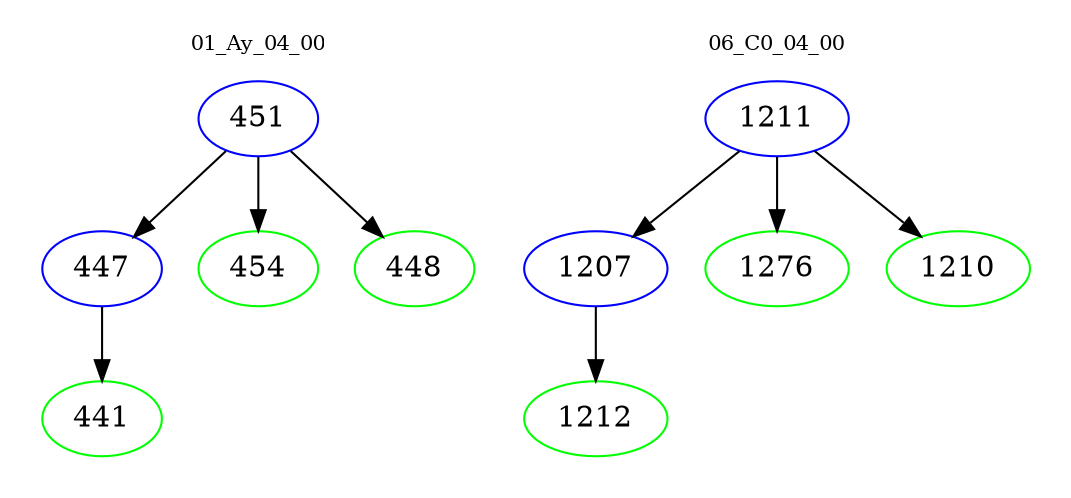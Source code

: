 digraph{
subgraph cluster_0 {
color = white
label = "01_Ay_04_00";
fontsize=10;
T0_451 [label="451", color="blue"]
T0_451 -> T0_447 [color="black"]
T0_447 [label="447", color="blue"]
T0_447 -> T0_441 [color="black"]
T0_441 [label="441", color="green"]
T0_451 -> T0_454 [color="black"]
T0_454 [label="454", color="green"]
T0_451 -> T0_448 [color="black"]
T0_448 [label="448", color="green"]
}
subgraph cluster_1 {
color = white
label = "06_C0_04_00";
fontsize=10;
T1_1211 [label="1211", color="blue"]
T1_1211 -> T1_1207 [color="black"]
T1_1207 [label="1207", color="blue"]
T1_1207 -> T1_1212 [color="black"]
T1_1212 [label="1212", color="green"]
T1_1211 -> T1_1276 [color="black"]
T1_1276 [label="1276", color="green"]
T1_1211 -> T1_1210 [color="black"]
T1_1210 [label="1210", color="green"]
}
}
